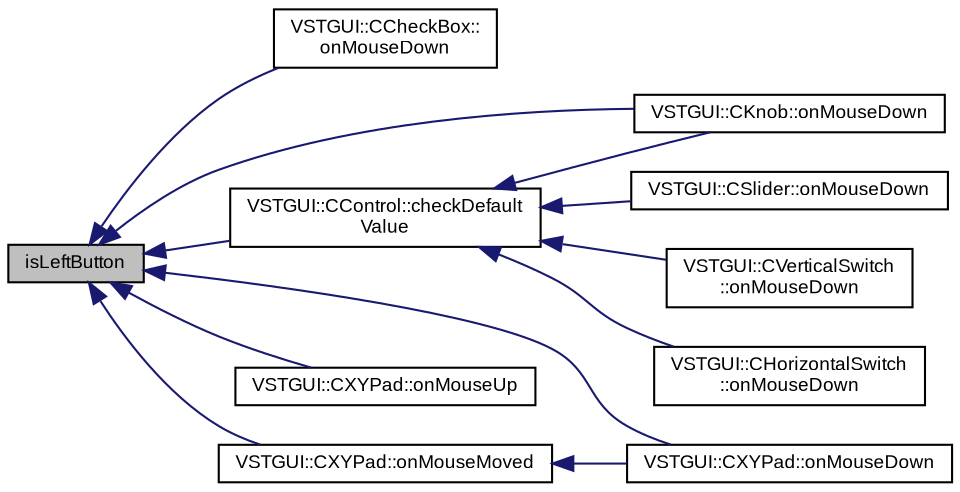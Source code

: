 digraph "isLeftButton"
{
  bgcolor="transparent";
  edge [fontname="Arial",fontsize="9",labelfontname="Arial",labelfontsize="9"];
  node [fontname="Arial",fontsize="9",shape=record];
  rankdir="LR";
  Node1 [label="isLeftButton",height=0.2,width=0.4,color="black", fillcolor="grey75", style="filled" fontcolor="black"];
  Node1 -> Node2 [dir="back",color="midnightblue",fontsize="9",style="solid",fontname="Arial"];
  Node2 [label="VSTGUI::CCheckBox::\lonMouseDown",height=0.2,width=0.4,color="black",URL="$class_v_s_t_g_u_i_1_1_c_check_box.html#af5e4151d575380ad56bf87893631f03d",tooltip="called when a mouse down event occurs "];
  Node1 -> Node3 [dir="back",color="midnightblue",fontsize="9",style="solid",fontname="Arial"];
  Node3 [label="VSTGUI::CControl::checkDefault\lValue",height=0.2,width=0.4,color="black",URL="$class_v_s_t_g_u_i_1_1_c_control.html#a5b0ed7ded11a5b04a43b49dd15a85190"];
  Node3 -> Node4 [dir="back",color="midnightblue",fontsize="9",style="solid",fontname="Arial"];
  Node4 [label="VSTGUI::CKnob::onMouseDown",height=0.2,width=0.4,color="black",URL="$class_v_s_t_g_u_i_1_1_c_knob.html#af5e4151d575380ad56bf87893631f03d",tooltip="called when a mouse down event occurs "];
  Node3 -> Node5 [dir="back",color="midnightblue",fontsize="9",style="solid",fontname="Arial"];
  Node5 [label="VSTGUI::CSlider::onMouseDown",height=0.2,width=0.4,color="black",URL="$class_v_s_t_g_u_i_1_1_c_slider.html#af5e4151d575380ad56bf87893631f03d",tooltip="called when a mouse down event occurs "];
  Node3 -> Node6 [dir="back",color="midnightblue",fontsize="9",style="solid",fontname="Arial"];
  Node6 [label="VSTGUI::CVerticalSwitch\l::onMouseDown",height=0.2,width=0.4,color="black",URL="$class_v_s_t_g_u_i_1_1_c_vertical_switch.html#af5e4151d575380ad56bf87893631f03d",tooltip="called when a mouse down event occurs "];
  Node3 -> Node7 [dir="back",color="midnightblue",fontsize="9",style="solid",fontname="Arial"];
  Node7 [label="VSTGUI::CHorizontalSwitch\l::onMouseDown",height=0.2,width=0.4,color="black",URL="$class_v_s_t_g_u_i_1_1_c_horizontal_switch.html#af5e4151d575380ad56bf87893631f03d",tooltip="called when a mouse down event occurs "];
  Node1 -> Node4 [dir="back",color="midnightblue",fontsize="9",style="solid",fontname="Arial"];
  Node1 -> Node8 [dir="back",color="midnightblue",fontsize="9",style="solid",fontname="Arial"];
  Node8 [label="VSTGUI::CXYPad::onMouseDown",height=0.2,width=0.4,color="black",URL="$class_v_s_t_g_u_i_1_1_c_x_y_pad.html#af5e4151d575380ad56bf87893631f03d",tooltip="called when a mouse down event occurs "];
  Node1 -> Node9 [dir="back",color="midnightblue",fontsize="9",style="solid",fontname="Arial"];
  Node9 [label="VSTGUI::CXYPad::onMouseUp",height=0.2,width=0.4,color="black",URL="$class_v_s_t_g_u_i_1_1_c_x_y_pad.html#a25821e254b2ee5fabdda756c1c301fc0",tooltip="called when a mouse up event occurs "];
  Node1 -> Node10 [dir="back",color="midnightblue",fontsize="9",style="solid",fontname="Arial"];
  Node10 [label="VSTGUI::CXYPad::onMouseMoved",height=0.2,width=0.4,color="black",URL="$class_v_s_t_g_u_i_1_1_c_x_y_pad.html#ac8855959285a9555faaa8b0313e07027",tooltip="called when a mouse move event occurs "];
  Node10 -> Node8 [dir="back",color="midnightblue",fontsize="9",style="solid",fontname="Arial"];
}
